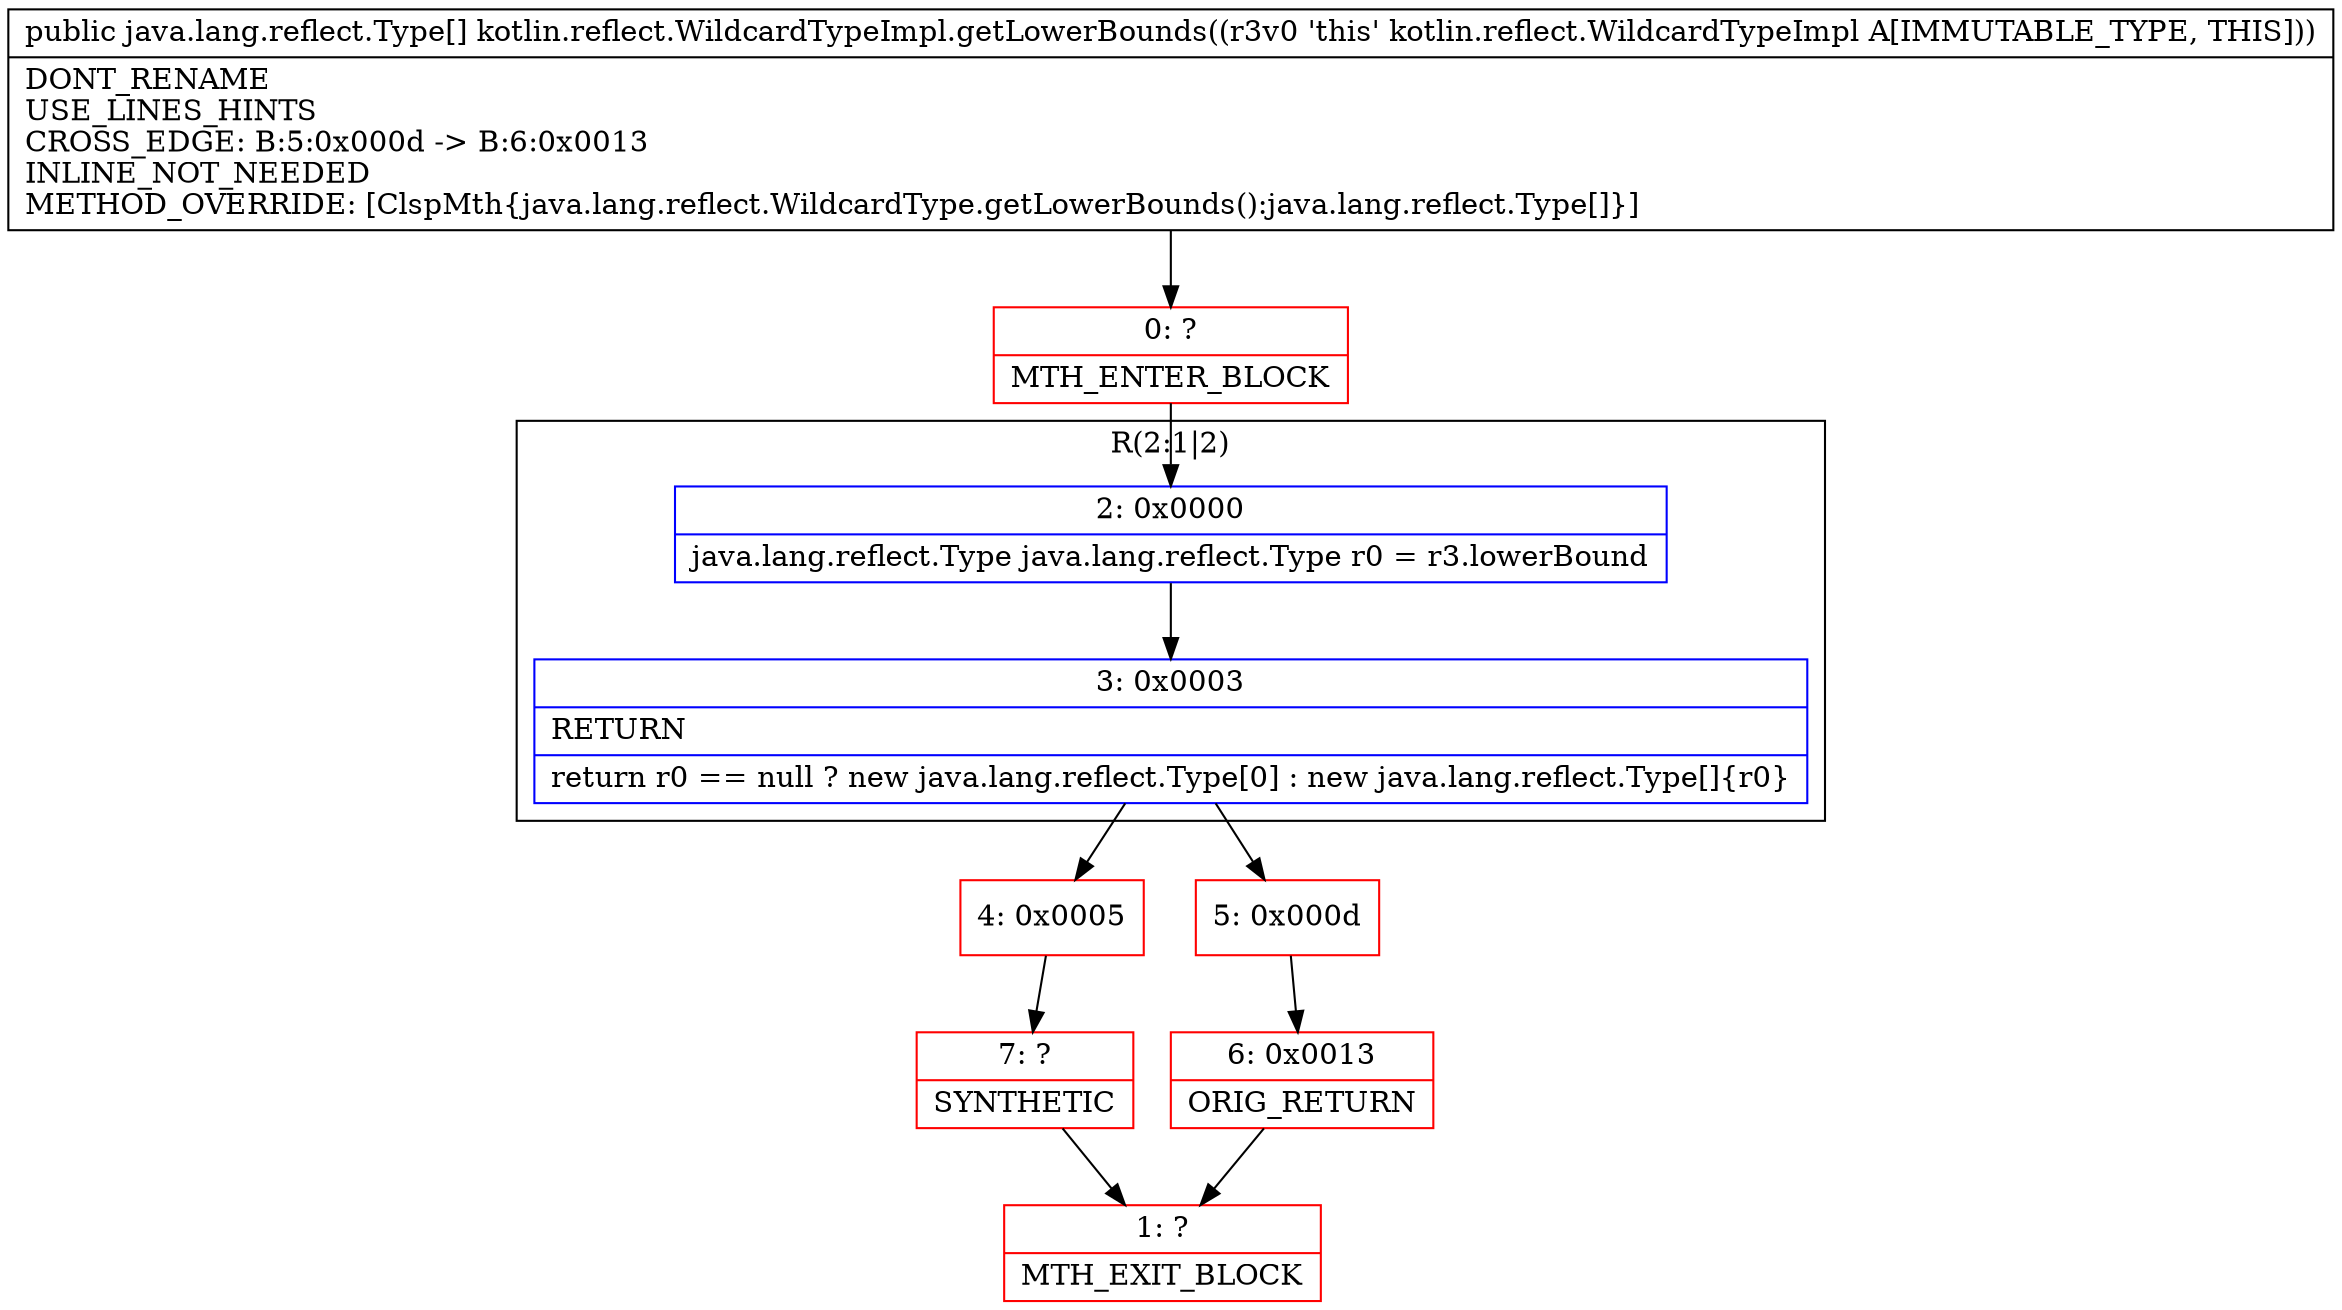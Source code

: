 digraph "CFG forkotlin.reflect.WildcardTypeImpl.getLowerBounds()[Ljava\/lang\/reflect\/Type;" {
subgraph cluster_Region_534882482 {
label = "R(2:1|2)";
node [shape=record,color=blue];
Node_2 [shape=record,label="{2\:\ 0x0000|java.lang.reflect.Type java.lang.reflect.Type r0 = r3.lowerBound\l}"];
Node_3 [shape=record,label="{3\:\ 0x0003|RETURN\l|return r0 == null ? new java.lang.reflect.Type[0] : new java.lang.reflect.Type[]\{r0\}\l}"];
}
Node_0 [shape=record,color=red,label="{0\:\ ?|MTH_ENTER_BLOCK\l}"];
Node_4 [shape=record,color=red,label="{4\:\ 0x0005}"];
Node_7 [shape=record,color=red,label="{7\:\ ?|SYNTHETIC\l}"];
Node_1 [shape=record,color=red,label="{1\:\ ?|MTH_EXIT_BLOCK\l}"];
Node_5 [shape=record,color=red,label="{5\:\ 0x000d}"];
Node_6 [shape=record,color=red,label="{6\:\ 0x0013|ORIG_RETURN\l}"];
MethodNode[shape=record,label="{public java.lang.reflect.Type[] kotlin.reflect.WildcardTypeImpl.getLowerBounds((r3v0 'this' kotlin.reflect.WildcardTypeImpl A[IMMUTABLE_TYPE, THIS]))  | DONT_RENAME\lUSE_LINES_HINTS\lCROSS_EDGE: B:5:0x000d \-\> B:6:0x0013\lINLINE_NOT_NEEDED\lMETHOD_OVERRIDE: [ClspMth\{java.lang.reflect.WildcardType.getLowerBounds():java.lang.reflect.Type[]\}]\l}"];
MethodNode -> Node_0;Node_2 -> Node_3;
Node_3 -> Node_4;
Node_3 -> Node_5;
Node_0 -> Node_2;
Node_4 -> Node_7;
Node_7 -> Node_1;
Node_5 -> Node_6;
Node_6 -> Node_1;
}

